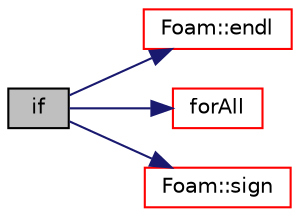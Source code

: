 digraph "if"
{
  bgcolor="transparent";
  edge [fontname="Helvetica",fontsize="10",labelfontname="Helvetica",labelfontsize="10"];
  node [fontname="Helvetica",fontsize="10",shape=record];
  rankdir="LR";
  Node1 [label="if",height=0.2,width=0.4,color="black", fillcolor="grey75", style="filled", fontcolor="black"];
  Node1 -> Node2 [color="midnightblue",fontsize="10",style="solid",fontname="Helvetica"];
  Node2 [label="Foam::endl",height=0.2,width=0.4,color="red",URL="$a10733.html#a2db8fe02a0d3909e9351bb4275b23ce4",tooltip="Add newline and flush stream. "];
  Node1 -> Node3 [color="midnightblue",fontsize="10",style="solid",fontname="Helvetica"];
  Node3 [label="forAll",height=0.2,width=0.4,color="red",URL="$a04237.html#a6433622cf88d74e2584789116f78fba4"];
  Node1 -> Node4 [color="midnightblue",fontsize="10",style="solid",fontname="Helvetica"];
  Node4 [label="Foam::sign",height=0.2,width=0.4,color="red",URL="$a10733.html#a221fd301d6c49c5bd4a6c0f5ccb893b2"];
}
